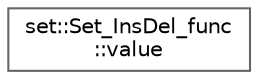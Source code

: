 digraph "类继承关系图"
{
 // LATEX_PDF_SIZE
  bgcolor="transparent";
  edge [fontname=Helvetica,fontsize=10,labelfontname=Helvetica,labelfontsize=10];
  node [fontname=Helvetica,fontsize=10,shape=box,height=0.2,width=0.4];
  rankdir="LR";
  Node0 [id="Node000000",label="set::Set_InsDel_func\l::value",height=0.2,width=0.4,color="grey40", fillcolor="white", style="filled",URL="$structset_1_1_set___ins_del__func_1_1value.html",tooltip=" "];
}
